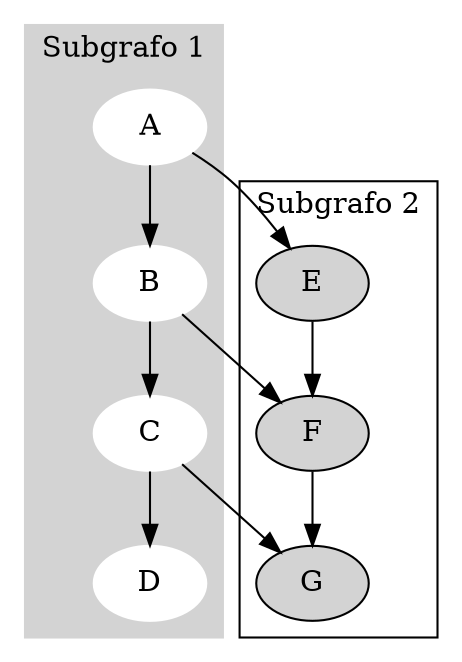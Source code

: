 digraph G {
    subgraph cluster_0 {
        style=filled;
        color=lightgrey;
        node [style=filled,color=white];
        A -> B -> C -> D;
        label = "Subgrafo 1";
    }
    subgraph cluster_1 {
        node [style=filled];
        E -> F -> G;
        label = "Subgrafo 2";
    }
    A -> E;
    B -> F;
    C -> G;
}